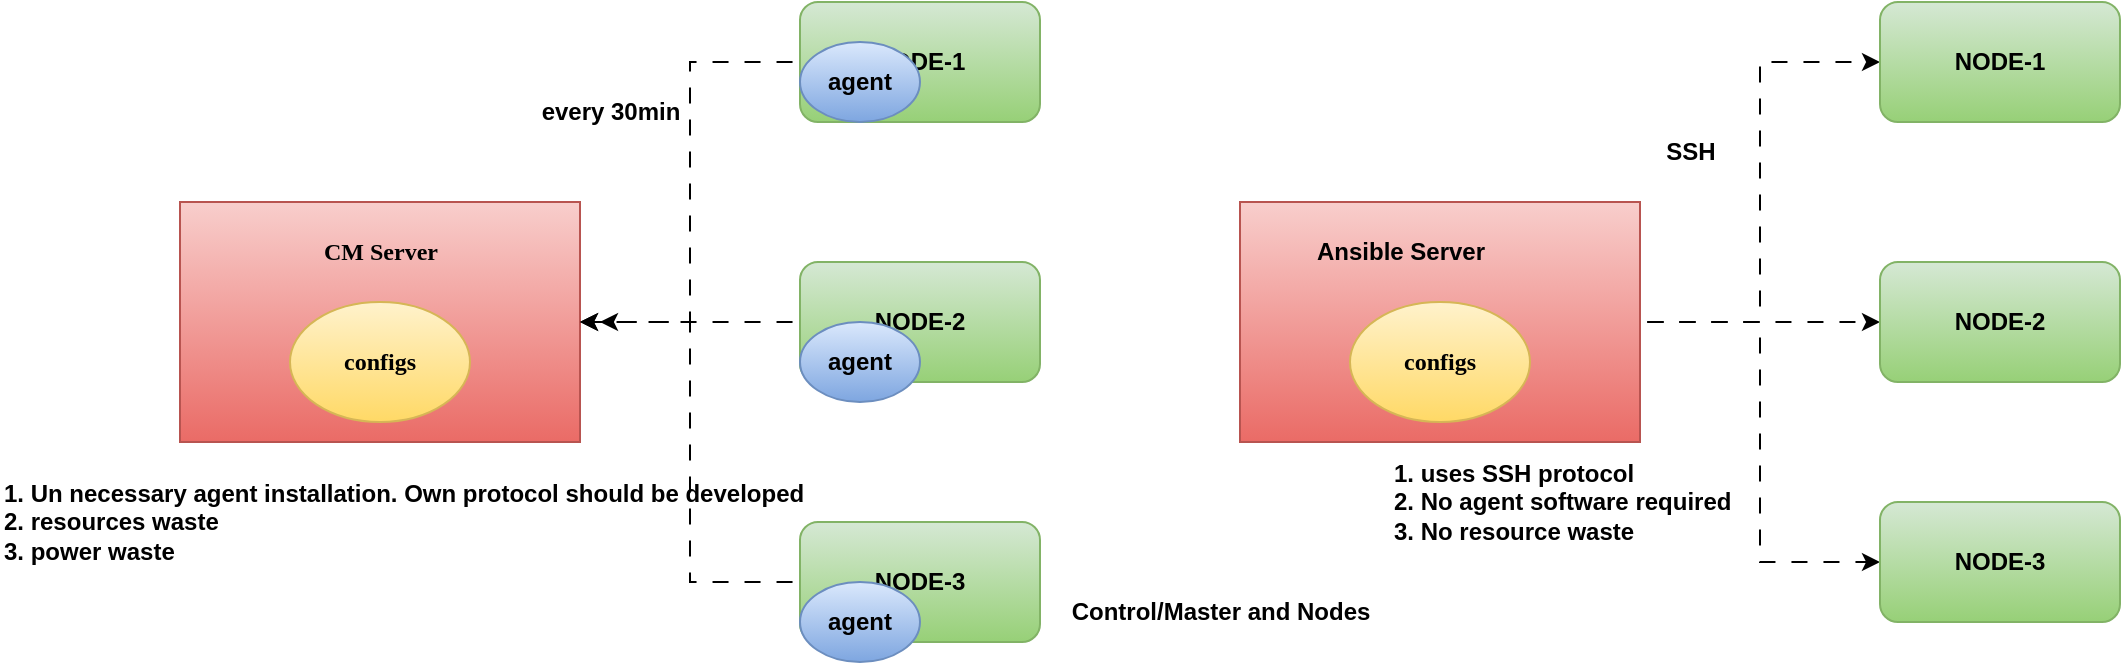 <mxfile version="27.0.9">
  <diagram name="Page-1" id="86853kJkCU-1bh7Vl4ZU">
    <mxGraphModel dx="2101" dy="660" grid="1" gridSize="10" guides="1" tooltips="1" connect="1" arrows="1" fold="1" page="1" pageScale="1" pageWidth="850" pageHeight="1100" math="0" shadow="0">
      <root>
        <mxCell id="0" />
        <mxCell id="1" parent="0" />
        <mxCell id="lQkiscjsi551CZ9GCO7X-1" value="" style="rounded=0;whiteSpace=wrap;html=1;fillColor=#f8cecc;gradientColor=#ea6b66;strokeColor=#b85450;" vertex="1" parent="1">
          <mxGeometry x="-80" y="200" width="200" height="120" as="geometry" />
        </mxCell>
        <mxCell id="lQkiscjsi551CZ9GCO7X-2" value="&lt;b&gt;&lt;font face=&quot;Comic Sans MS&quot;&gt;CM Server&lt;/font&gt;&lt;/b&gt;" style="text;html=1;align=center;verticalAlign=middle;resizable=0;points=[];autosize=1;strokeColor=none;fillColor=none;" vertex="1" parent="1">
          <mxGeometry x="-25" y="210" width="90" height="30" as="geometry" />
        </mxCell>
        <mxCell id="lQkiscjsi551CZ9GCO7X-7" style="edgeStyle=orthogonalEdgeStyle;rounded=0;orthogonalLoop=1;jettySize=auto;html=1;entryX=1;entryY=0.5;entryDx=0;entryDy=0;flowAnimation=1;" edge="1" parent="1" source="lQkiscjsi551CZ9GCO7X-3" target="lQkiscjsi551CZ9GCO7X-1">
          <mxGeometry relative="1" as="geometry" />
        </mxCell>
        <mxCell id="lQkiscjsi551CZ9GCO7X-3" value="&lt;b&gt;NODE-1&lt;/b&gt;" style="rounded=1;whiteSpace=wrap;html=1;fillColor=#d5e8d4;gradientColor=#97d077;strokeColor=#82b366;" vertex="1" parent="1">
          <mxGeometry x="230" y="100" width="120" height="60" as="geometry" />
        </mxCell>
        <mxCell id="lQkiscjsi551CZ9GCO7X-8" style="edgeStyle=orthogonalEdgeStyle;rounded=0;orthogonalLoop=1;jettySize=auto;html=1;flowAnimation=1;" edge="1" parent="1" source="lQkiscjsi551CZ9GCO7X-4">
          <mxGeometry relative="1" as="geometry">
            <mxPoint x="130" y="260" as="targetPoint" />
          </mxGeometry>
        </mxCell>
        <mxCell id="lQkiscjsi551CZ9GCO7X-4" value="&lt;b&gt;NODE-2&lt;/b&gt;" style="rounded=1;whiteSpace=wrap;html=1;fillColor=#d5e8d4;gradientColor=#97d077;strokeColor=#82b366;" vertex="1" parent="1">
          <mxGeometry x="230" y="230" width="120" height="60" as="geometry" />
        </mxCell>
        <mxCell id="lQkiscjsi551CZ9GCO7X-9" style="edgeStyle=orthogonalEdgeStyle;rounded=0;orthogonalLoop=1;jettySize=auto;html=1;entryX=1;entryY=0.5;entryDx=0;entryDy=0;flowAnimation=1;" edge="1" parent="1" source="lQkiscjsi551CZ9GCO7X-5" target="lQkiscjsi551CZ9GCO7X-1">
          <mxGeometry relative="1" as="geometry" />
        </mxCell>
        <mxCell id="lQkiscjsi551CZ9GCO7X-5" value="&lt;b&gt;NODE-3&lt;/b&gt;" style="rounded=1;whiteSpace=wrap;html=1;fillColor=#d5e8d4;gradientColor=#97d077;strokeColor=#82b366;" vertex="1" parent="1">
          <mxGeometry x="230" y="360" width="120" height="60" as="geometry" />
        </mxCell>
        <mxCell id="lQkiscjsi551CZ9GCO7X-6" value="&lt;b&gt;&lt;font face=&quot;Comic Sans MS&quot;&gt;configs&lt;/font&gt;&lt;/b&gt;" style="ellipse;whiteSpace=wrap;html=1;fillColor=#fff2cc;gradientColor=#ffd966;strokeColor=#d6b656;" vertex="1" parent="1">
          <mxGeometry x="-25" y="250" width="90" height="60" as="geometry" />
        </mxCell>
        <mxCell id="lQkiscjsi551CZ9GCO7X-10" value="&lt;b&gt;every 30min&lt;/b&gt;" style="text;html=1;align=center;verticalAlign=middle;resizable=0;points=[];autosize=1;strokeColor=none;fillColor=none;" vertex="1" parent="1">
          <mxGeometry x="90" y="140" width="90" height="30" as="geometry" />
        </mxCell>
        <mxCell id="lQkiscjsi551CZ9GCO7X-11" value="&lt;b&gt;agent&lt;/b&gt;" style="ellipse;whiteSpace=wrap;html=1;fillColor=#dae8fc;gradientColor=#7ea6e0;strokeColor=#6c8ebf;" vertex="1" parent="1">
          <mxGeometry x="230" y="120" width="60" height="40" as="geometry" />
        </mxCell>
        <mxCell id="lQkiscjsi551CZ9GCO7X-12" value="&lt;b&gt;agent&lt;/b&gt;" style="ellipse;whiteSpace=wrap;html=1;fillColor=#dae8fc;gradientColor=#7ea6e0;strokeColor=#6c8ebf;" vertex="1" parent="1">
          <mxGeometry x="230" y="260" width="60" height="40" as="geometry" />
        </mxCell>
        <mxCell id="lQkiscjsi551CZ9GCO7X-13" value="&lt;b&gt;agent&lt;/b&gt;" style="ellipse;whiteSpace=wrap;html=1;fillColor=#dae8fc;gradientColor=#7ea6e0;strokeColor=#6c8ebf;" vertex="1" parent="1">
          <mxGeometry x="230" y="390" width="60" height="40" as="geometry" />
        </mxCell>
        <mxCell id="lQkiscjsi551CZ9GCO7X-14" value="&lt;b&gt;1. Un necessary agent installation. Own protocol should be developed&lt;/b&gt;&lt;div&gt;&lt;b&gt;2. resources waste&lt;/b&gt;&lt;/div&gt;&lt;div&gt;&lt;b&gt;3. power waste&lt;/b&gt;&lt;/div&gt;" style="text;html=1;align=left;verticalAlign=middle;resizable=0;points=[];autosize=1;strokeColor=none;fillColor=none;" vertex="1" parent="1">
          <mxGeometry x="-170" y="330" width="420" height="60" as="geometry" />
        </mxCell>
        <mxCell id="lQkiscjsi551CZ9GCO7X-21" style="edgeStyle=orthogonalEdgeStyle;rounded=0;orthogonalLoop=1;jettySize=auto;html=1;entryX=0;entryY=0.5;entryDx=0;entryDy=0;flowAnimation=1;" edge="1" parent="1" source="lQkiscjsi551CZ9GCO7X-15" target="lQkiscjsi551CZ9GCO7X-18">
          <mxGeometry relative="1" as="geometry" />
        </mxCell>
        <mxCell id="lQkiscjsi551CZ9GCO7X-23" style="edgeStyle=orthogonalEdgeStyle;rounded=0;orthogonalLoop=1;jettySize=auto;html=1;entryX=0;entryY=0.5;entryDx=0;entryDy=0;flowAnimation=1;" edge="1" parent="1" source="lQkiscjsi551CZ9GCO7X-15" target="lQkiscjsi551CZ9GCO7X-20">
          <mxGeometry relative="1" as="geometry" />
        </mxCell>
        <mxCell id="lQkiscjsi551CZ9GCO7X-24" style="edgeStyle=orthogonalEdgeStyle;rounded=0;orthogonalLoop=1;jettySize=auto;html=1;entryX=0;entryY=0.5;entryDx=0;entryDy=0;flowAnimation=1;" edge="1" parent="1" source="lQkiscjsi551CZ9GCO7X-15" target="lQkiscjsi551CZ9GCO7X-19">
          <mxGeometry relative="1" as="geometry">
            <mxPoint x="740" y="260" as="targetPoint" />
          </mxGeometry>
        </mxCell>
        <mxCell id="lQkiscjsi551CZ9GCO7X-15" value="" style="rounded=0;whiteSpace=wrap;html=1;fillColor=#f8cecc;gradientColor=#ea6b66;strokeColor=#b85450;" vertex="1" parent="1">
          <mxGeometry x="450" y="200" width="200" height="120" as="geometry" />
        </mxCell>
        <mxCell id="lQkiscjsi551CZ9GCO7X-16" value="&lt;b&gt;&lt;font face=&quot;Comic Sans MS&quot;&gt;configs&lt;/font&gt;&lt;/b&gt;" style="ellipse;whiteSpace=wrap;html=1;fillColor=#fff2cc;gradientColor=#ffd966;strokeColor=#d6b656;" vertex="1" parent="1">
          <mxGeometry x="505" y="250" width="90" height="60" as="geometry" />
        </mxCell>
        <mxCell id="lQkiscjsi551CZ9GCO7X-17" value="&lt;b style=&quot;text-wrap-mode: wrap;&quot;&gt;Ansible Server&lt;/b&gt;" style="text;html=1;align=center;verticalAlign=middle;resizable=0;points=[];autosize=1;strokeColor=none;fillColor=none;" vertex="1" parent="1">
          <mxGeometry x="475" y="210" width="110" height="30" as="geometry" />
        </mxCell>
        <mxCell id="lQkiscjsi551CZ9GCO7X-18" value="&lt;b&gt;NODE-1&lt;/b&gt;" style="rounded=1;whiteSpace=wrap;html=1;fillColor=#d5e8d4;gradientColor=#97d077;strokeColor=#82b366;" vertex="1" parent="1">
          <mxGeometry x="770" y="100" width="120" height="60" as="geometry" />
        </mxCell>
        <mxCell id="lQkiscjsi551CZ9GCO7X-19" value="&lt;b&gt;NODE-2&lt;/b&gt;" style="rounded=1;whiteSpace=wrap;html=1;fillColor=#d5e8d4;gradientColor=#97d077;strokeColor=#82b366;" vertex="1" parent="1">
          <mxGeometry x="770" y="230" width="120" height="60" as="geometry" />
        </mxCell>
        <mxCell id="lQkiscjsi551CZ9GCO7X-20" value="&lt;b&gt;NODE-3&lt;/b&gt;" style="rounded=1;whiteSpace=wrap;html=1;fillColor=#d5e8d4;gradientColor=#97d077;strokeColor=#82b366;" vertex="1" parent="1">
          <mxGeometry x="770" y="350" width="120" height="60" as="geometry" />
        </mxCell>
        <mxCell id="lQkiscjsi551CZ9GCO7X-25" value="&lt;b&gt;Control/Master and Nodes&lt;/b&gt;" style="text;html=1;align=center;verticalAlign=middle;resizable=0;points=[];autosize=1;strokeColor=none;fillColor=none;" vertex="1" parent="1">
          <mxGeometry x="355" y="390" width="170" height="30" as="geometry" />
        </mxCell>
        <mxCell id="lQkiscjsi551CZ9GCO7X-26" value="&lt;b&gt;SSH&lt;/b&gt;" style="text;html=1;align=center;verticalAlign=middle;resizable=0;points=[];autosize=1;strokeColor=none;fillColor=none;" vertex="1" parent="1">
          <mxGeometry x="650" y="160" width="50" height="30" as="geometry" />
        </mxCell>
        <mxCell id="lQkiscjsi551CZ9GCO7X-27" value="&lt;b&gt;1. uses SSH protocol&lt;/b&gt;&lt;div&gt;&lt;b&gt;2. No agent software required&lt;/b&gt;&lt;/div&gt;&lt;div&gt;&lt;b&gt;3. No resource waste&lt;/b&gt;&lt;/div&gt;" style="text;html=1;align=left;verticalAlign=middle;resizable=0;points=[];autosize=1;strokeColor=none;fillColor=none;" vertex="1" parent="1">
          <mxGeometry x="525" y="320" width="190" height="60" as="geometry" />
        </mxCell>
      </root>
    </mxGraphModel>
  </diagram>
</mxfile>

